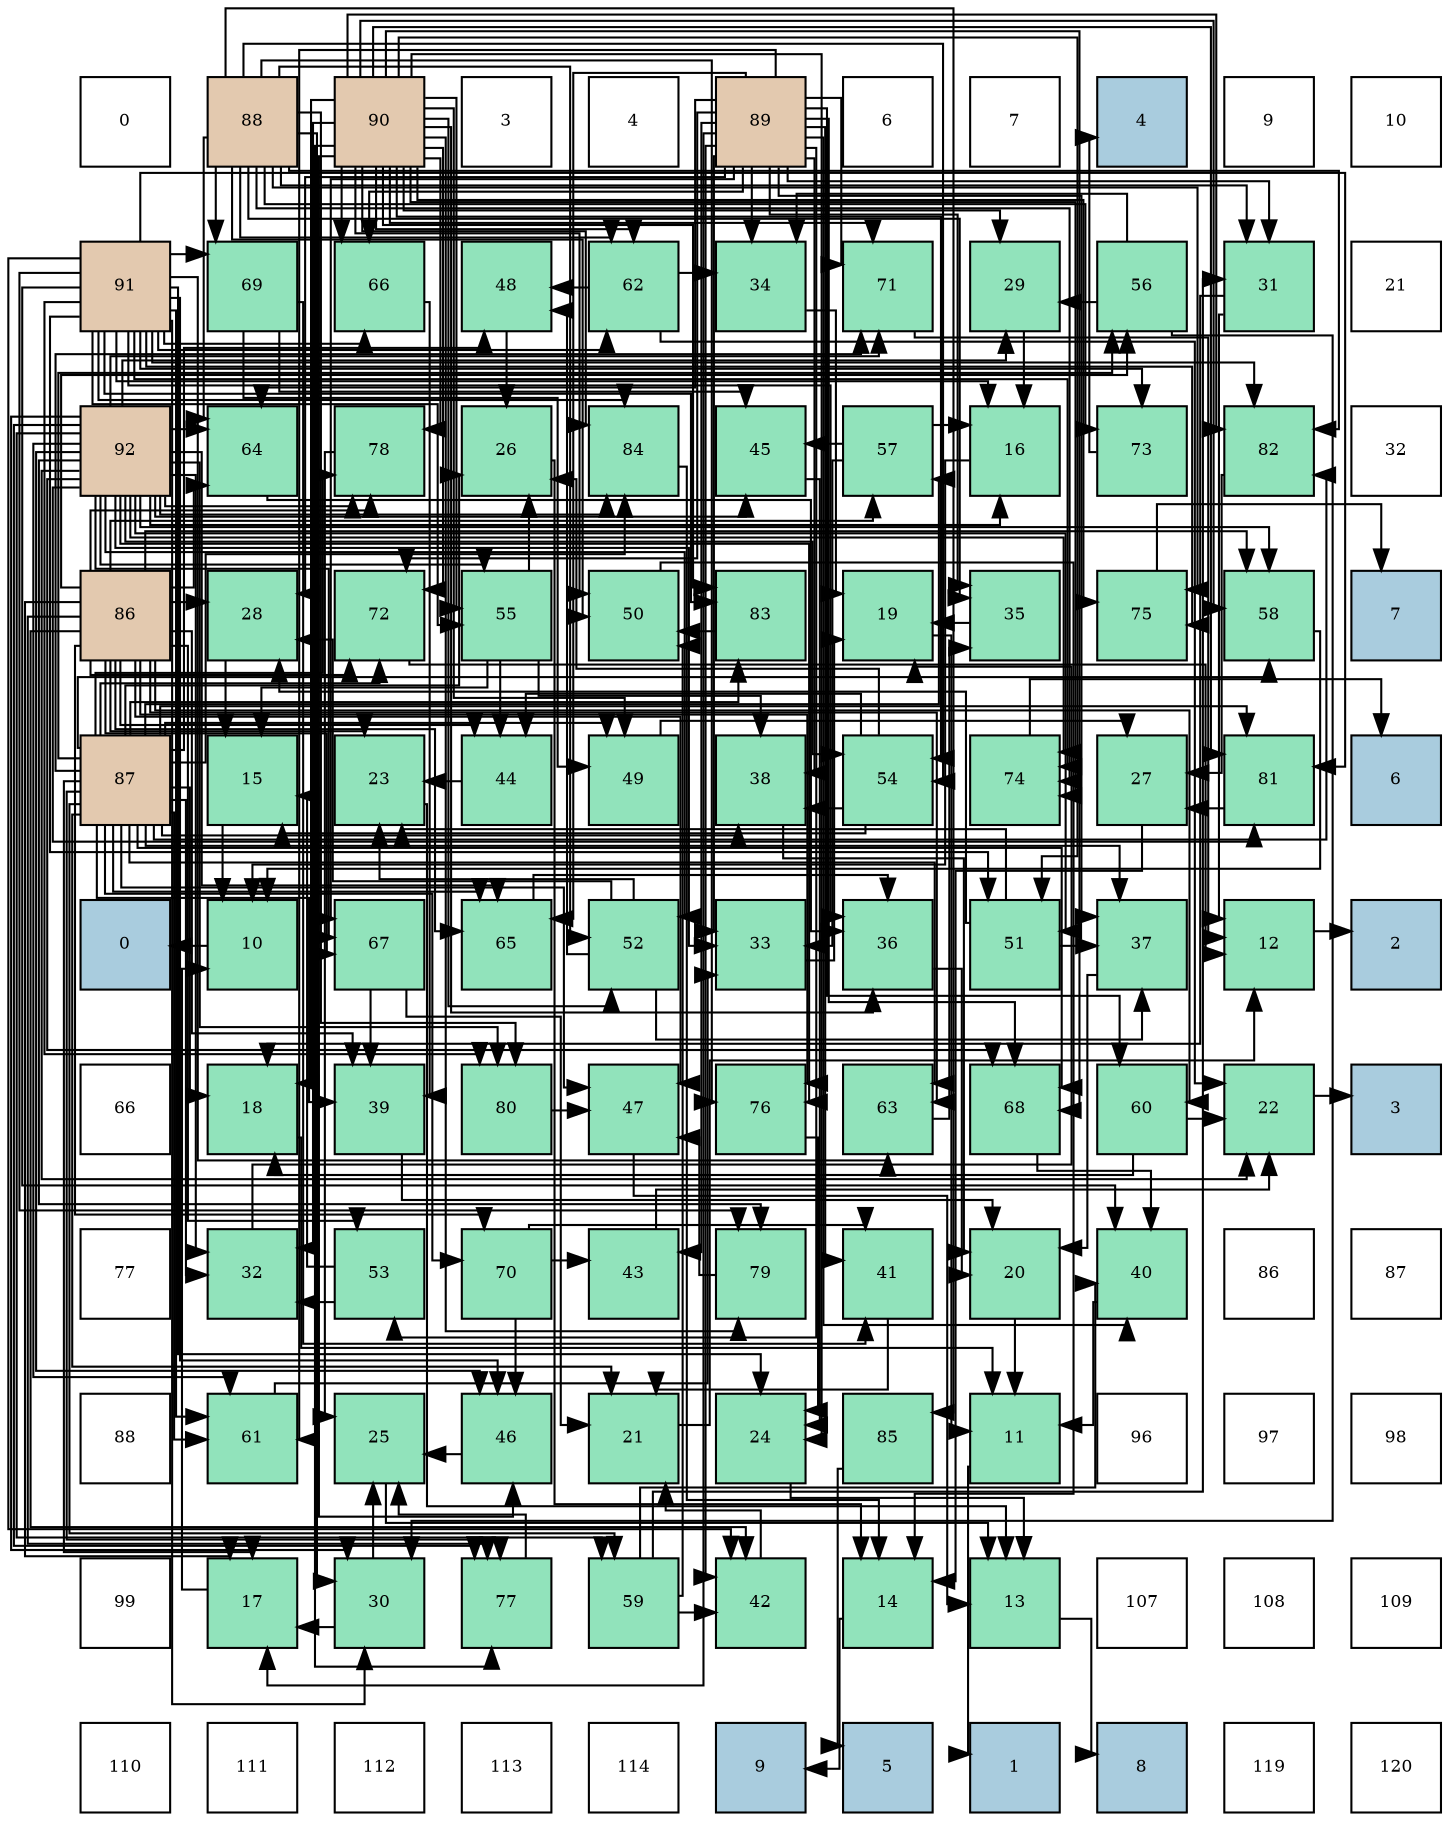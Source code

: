 digraph layout{
 rankdir=TB;
 splines=ortho;
 node [style=filled shape=square fixedsize=true width=0.6];
0[label="0", fontsize=8, fillcolor="#ffffff"];
1[label="88", fontsize=8, fillcolor="#e3c9af"];
2[label="90", fontsize=8, fillcolor="#e3c9af"];
3[label="3", fontsize=8, fillcolor="#ffffff"];
4[label="4", fontsize=8, fillcolor="#ffffff"];
5[label="89", fontsize=8, fillcolor="#e3c9af"];
6[label="6", fontsize=8, fillcolor="#ffffff"];
7[label="7", fontsize=8, fillcolor="#ffffff"];
8[label="4", fontsize=8, fillcolor="#a9ccde"];
9[label="9", fontsize=8, fillcolor="#ffffff"];
10[label="10", fontsize=8, fillcolor="#ffffff"];
11[label="91", fontsize=8, fillcolor="#e3c9af"];
12[label="69", fontsize=8, fillcolor="#91e3bb"];
13[label="66", fontsize=8, fillcolor="#91e3bb"];
14[label="48", fontsize=8, fillcolor="#91e3bb"];
15[label="62", fontsize=8, fillcolor="#91e3bb"];
16[label="34", fontsize=8, fillcolor="#91e3bb"];
17[label="71", fontsize=8, fillcolor="#91e3bb"];
18[label="29", fontsize=8, fillcolor="#91e3bb"];
19[label="56", fontsize=8, fillcolor="#91e3bb"];
20[label="31", fontsize=8, fillcolor="#91e3bb"];
21[label="21", fontsize=8, fillcolor="#ffffff"];
22[label="92", fontsize=8, fillcolor="#e3c9af"];
23[label="64", fontsize=8, fillcolor="#91e3bb"];
24[label="78", fontsize=8, fillcolor="#91e3bb"];
25[label="26", fontsize=8, fillcolor="#91e3bb"];
26[label="84", fontsize=8, fillcolor="#91e3bb"];
27[label="45", fontsize=8, fillcolor="#91e3bb"];
28[label="57", fontsize=8, fillcolor="#91e3bb"];
29[label="16", fontsize=8, fillcolor="#91e3bb"];
30[label="73", fontsize=8, fillcolor="#91e3bb"];
31[label="82", fontsize=8, fillcolor="#91e3bb"];
32[label="32", fontsize=8, fillcolor="#ffffff"];
33[label="86", fontsize=8, fillcolor="#e3c9af"];
34[label="28", fontsize=8, fillcolor="#91e3bb"];
35[label="72", fontsize=8, fillcolor="#91e3bb"];
36[label="55", fontsize=8, fillcolor="#91e3bb"];
37[label="50", fontsize=8, fillcolor="#91e3bb"];
38[label="83", fontsize=8, fillcolor="#91e3bb"];
39[label="19", fontsize=8, fillcolor="#91e3bb"];
40[label="35", fontsize=8, fillcolor="#91e3bb"];
41[label="75", fontsize=8, fillcolor="#91e3bb"];
42[label="58", fontsize=8, fillcolor="#91e3bb"];
43[label="7", fontsize=8, fillcolor="#a9ccde"];
44[label="87", fontsize=8, fillcolor="#e3c9af"];
45[label="15", fontsize=8, fillcolor="#91e3bb"];
46[label="23", fontsize=8, fillcolor="#91e3bb"];
47[label="44", fontsize=8, fillcolor="#91e3bb"];
48[label="49", fontsize=8, fillcolor="#91e3bb"];
49[label="38", fontsize=8, fillcolor="#91e3bb"];
50[label="54", fontsize=8, fillcolor="#91e3bb"];
51[label="74", fontsize=8, fillcolor="#91e3bb"];
52[label="27", fontsize=8, fillcolor="#91e3bb"];
53[label="81", fontsize=8, fillcolor="#91e3bb"];
54[label="6", fontsize=8, fillcolor="#a9ccde"];
55[label="0", fontsize=8, fillcolor="#a9ccde"];
56[label="10", fontsize=8, fillcolor="#91e3bb"];
57[label="67", fontsize=8, fillcolor="#91e3bb"];
58[label="65", fontsize=8, fillcolor="#91e3bb"];
59[label="52", fontsize=8, fillcolor="#91e3bb"];
60[label="33", fontsize=8, fillcolor="#91e3bb"];
61[label="36", fontsize=8, fillcolor="#91e3bb"];
62[label="51", fontsize=8, fillcolor="#91e3bb"];
63[label="37", fontsize=8, fillcolor="#91e3bb"];
64[label="12", fontsize=8, fillcolor="#91e3bb"];
65[label="2", fontsize=8, fillcolor="#a9ccde"];
66[label="66", fontsize=8, fillcolor="#ffffff"];
67[label="18", fontsize=8, fillcolor="#91e3bb"];
68[label="39", fontsize=8, fillcolor="#91e3bb"];
69[label="80", fontsize=8, fillcolor="#91e3bb"];
70[label="47", fontsize=8, fillcolor="#91e3bb"];
71[label="76", fontsize=8, fillcolor="#91e3bb"];
72[label="63", fontsize=8, fillcolor="#91e3bb"];
73[label="68", fontsize=8, fillcolor="#91e3bb"];
74[label="60", fontsize=8, fillcolor="#91e3bb"];
75[label="22", fontsize=8, fillcolor="#91e3bb"];
76[label="3", fontsize=8, fillcolor="#a9ccde"];
77[label="77", fontsize=8, fillcolor="#ffffff"];
78[label="32", fontsize=8, fillcolor="#91e3bb"];
79[label="53", fontsize=8, fillcolor="#91e3bb"];
80[label="70", fontsize=8, fillcolor="#91e3bb"];
81[label="43", fontsize=8, fillcolor="#91e3bb"];
82[label="79", fontsize=8, fillcolor="#91e3bb"];
83[label="41", fontsize=8, fillcolor="#91e3bb"];
84[label="20", fontsize=8, fillcolor="#91e3bb"];
85[label="40", fontsize=8, fillcolor="#91e3bb"];
86[label="86", fontsize=8, fillcolor="#ffffff"];
87[label="87", fontsize=8, fillcolor="#ffffff"];
88[label="88", fontsize=8, fillcolor="#ffffff"];
89[label="61", fontsize=8, fillcolor="#91e3bb"];
90[label="25", fontsize=8, fillcolor="#91e3bb"];
91[label="46", fontsize=8, fillcolor="#91e3bb"];
92[label="21", fontsize=8, fillcolor="#91e3bb"];
93[label="24", fontsize=8, fillcolor="#91e3bb"];
94[label="85", fontsize=8, fillcolor="#91e3bb"];
95[label="11", fontsize=8, fillcolor="#91e3bb"];
96[label="96", fontsize=8, fillcolor="#ffffff"];
97[label="97", fontsize=8, fillcolor="#ffffff"];
98[label="98", fontsize=8, fillcolor="#ffffff"];
99[label="99", fontsize=8, fillcolor="#ffffff"];
100[label="17", fontsize=8, fillcolor="#91e3bb"];
101[label="30", fontsize=8, fillcolor="#91e3bb"];
102[label="77", fontsize=8, fillcolor="#91e3bb"];
103[label="59", fontsize=8, fillcolor="#91e3bb"];
104[label="42", fontsize=8, fillcolor="#91e3bb"];
105[label="14", fontsize=8, fillcolor="#91e3bb"];
106[label="13", fontsize=8, fillcolor="#91e3bb"];
107[label="107", fontsize=8, fillcolor="#ffffff"];
108[label="108", fontsize=8, fillcolor="#ffffff"];
109[label="109", fontsize=8, fillcolor="#ffffff"];
110[label="110", fontsize=8, fillcolor="#ffffff"];
111[label="111", fontsize=8, fillcolor="#ffffff"];
112[label="112", fontsize=8, fillcolor="#ffffff"];
113[label="113", fontsize=8, fillcolor="#ffffff"];
114[label="114", fontsize=8, fillcolor="#ffffff"];
115[label="9", fontsize=8, fillcolor="#a9ccde"];
116[label="5", fontsize=8, fillcolor="#a9ccde"];
117[label="1", fontsize=8, fillcolor="#a9ccde"];
118[label="8", fontsize=8, fillcolor="#a9ccde"];
119[label="119", fontsize=8, fillcolor="#ffffff"];
120[label="120", fontsize=8, fillcolor="#ffffff"];
edge [constraint=false, style=vis];56 -> 55;
95 -> 117;
64 -> 65;
106 -> 118;
105 -> 115;
45 -> 56;
29 -> 56;
100 -> 56;
67 -> 95;
39 -> 95;
84 -> 95;
92 -> 64;
75 -> 76;
46 -> 106;
93 -> 106;
90 -> 106;
25 -> 105;
52 -> 105;
34 -> 45;
18 -> 29;
101 -> 100;
101 -> 90;
20 -> 64;
20 -> 67;
78 -> 39;
60 -> 39;
16 -> 39;
40 -> 39;
61 -> 84;
63 -> 84;
49 -> 84;
68 -> 84;
85 -> 95;
83 -> 92;
104 -> 92;
81 -> 75;
47 -> 46;
27 -> 93;
91 -> 90;
70 -> 106;
14 -> 25;
48 -> 52;
37 -> 105;
62 -> 46;
62 -> 34;
62 -> 63;
59 -> 46;
59 -> 34;
59 -> 63;
59 -> 14;
79 -> 45;
79 -> 78;
50 -> 45;
50 -> 25;
50 -> 49;
50 -> 47;
36 -> 45;
36 -> 25;
36 -> 49;
36 -> 47;
19 -> 18;
19 -> 101;
19 -> 16;
28 -> 29;
28 -> 60;
28 -> 27;
42 -> 56;
103 -> 20;
103 -> 85;
103 -> 104;
103 -> 37;
74 -> 67;
74 -> 75;
89 -> 60;
15 -> 75;
15 -> 16;
15 -> 14;
72 -> 40;
23 -> 61;
58 -> 61;
13 -> 68;
57 -> 92;
57 -> 68;
73 -> 85;
12 -> 83;
12 -> 27;
12 -> 48;
80 -> 83;
80 -> 81;
80 -> 91;
17 -> 64;
35 -> 64;
30 -> 8;
51 -> 54;
41 -> 43;
71 -> 93;
102 -> 90;
24 -> 90;
82 -> 70;
69 -> 70;
53 -> 52;
31 -> 52;
38 -> 37;
26 -> 105;
94 -> 116;
33 -> 100;
33 -> 46;
33 -> 34;
33 -> 68;
33 -> 104;
33 -> 47;
33 -> 70;
33 -> 79;
33 -> 19;
33 -> 28;
33 -> 42;
33 -> 74;
33 -> 72;
33 -> 23;
33 -> 58;
33 -> 57;
33 -> 80;
33 -> 35;
33 -> 71;
33 -> 102;
33 -> 24;
44 -> 100;
44 -> 67;
44 -> 92;
44 -> 25;
44 -> 78;
44 -> 63;
44 -> 49;
44 -> 68;
44 -> 70;
44 -> 14;
44 -> 48;
44 -> 19;
44 -> 28;
44 -> 42;
44 -> 103;
44 -> 89;
44 -> 72;
44 -> 58;
44 -> 73;
44 -> 80;
44 -> 17;
44 -> 35;
44 -> 102;
44 -> 24;
44 -> 53;
44 -> 31;
44 -> 38;
44 -> 26;
1 -> 101;
1 -> 20;
1 -> 40;
1 -> 37;
1 -> 59;
1 -> 50;
1 -> 15;
1 -> 23;
1 -> 12;
1 -> 30;
1 -> 51;
1 -> 41;
1 -> 71;
1 -> 69;
1 -> 31;
1 -> 94;
5 -> 100;
5 -> 34;
5 -> 20;
5 -> 60;
5 -> 16;
5 -> 40;
5 -> 63;
5 -> 49;
5 -> 85;
5 -> 83;
5 -> 104;
5 -> 81;
5 -> 79;
5 -> 74;
5 -> 89;
5 -> 23;
5 -> 58;
5 -> 13;
5 -> 57;
5 -> 73;
5 -> 17;
5 -> 35;
2 -> 67;
2 -> 93;
2 -> 18;
2 -> 78;
2 -> 61;
2 -> 91;
2 -> 48;
2 -> 37;
2 -> 62;
2 -> 59;
2 -> 50;
2 -> 36;
2 -> 42;
2 -> 15;
2 -> 13;
2 -> 73;
2 -> 17;
2 -> 35;
2 -> 51;
2 -> 41;
2 -> 102;
2 -> 24;
2 -> 82;
2 -> 53;
2 -> 31;
2 -> 38;
2 -> 26;
11 -> 29;
11 -> 93;
11 -> 101;
11 -> 61;
11 -> 85;
11 -> 104;
11 -> 91;
11 -> 62;
11 -> 36;
11 -> 89;
11 -> 15;
11 -> 72;
11 -> 13;
11 -> 12;
11 -> 30;
11 -> 51;
11 -> 41;
11 -> 82;
11 -> 69;
11 -> 53;
11 -> 31;
11 -> 38;
11 -> 26;
22 -> 29;
22 -> 75;
22 -> 18;
22 -> 101;
22 -> 78;
22 -> 60;
22 -> 27;
22 -> 91;
22 -> 62;
22 -> 59;
22 -> 50;
22 -> 36;
22 -> 42;
22 -> 103;
22 -> 89;
22 -> 23;
22 -> 58;
22 -> 57;
22 -> 73;
22 -> 17;
22 -> 51;
22 -> 71;
22 -> 102;
22 -> 24;
22 -> 82;
22 -> 69;
22 -> 53;
22 -> 26;
edge [constraint=true, style=invis];
0 -> 11 -> 22 -> 33 -> 44 -> 55 -> 66 -> 77 -> 88 -> 99 -> 110;
1 -> 12 -> 23 -> 34 -> 45 -> 56 -> 67 -> 78 -> 89 -> 100 -> 111;
2 -> 13 -> 24 -> 35 -> 46 -> 57 -> 68 -> 79 -> 90 -> 101 -> 112;
3 -> 14 -> 25 -> 36 -> 47 -> 58 -> 69 -> 80 -> 91 -> 102 -> 113;
4 -> 15 -> 26 -> 37 -> 48 -> 59 -> 70 -> 81 -> 92 -> 103 -> 114;
5 -> 16 -> 27 -> 38 -> 49 -> 60 -> 71 -> 82 -> 93 -> 104 -> 115;
6 -> 17 -> 28 -> 39 -> 50 -> 61 -> 72 -> 83 -> 94 -> 105 -> 116;
7 -> 18 -> 29 -> 40 -> 51 -> 62 -> 73 -> 84 -> 95 -> 106 -> 117;
8 -> 19 -> 30 -> 41 -> 52 -> 63 -> 74 -> 85 -> 96 -> 107 -> 118;
9 -> 20 -> 31 -> 42 -> 53 -> 64 -> 75 -> 86 -> 97 -> 108 -> 119;
10 -> 21 -> 32 -> 43 -> 54 -> 65 -> 76 -> 87 -> 98 -> 109 -> 120;
rank = same {0 -> 1 -> 2 -> 3 -> 4 -> 5 -> 6 -> 7 -> 8 -> 9 -> 10};
rank = same {11 -> 12 -> 13 -> 14 -> 15 -> 16 -> 17 -> 18 -> 19 -> 20 -> 21};
rank = same {22 -> 23 -> 24 -> 25 -> 26 -> 27 -> 28 -> 29 -> 30 -> 31 -> 32};
rank = same {33 -> 34 -> 35 -> 36 -> 37 -> 38 -> 39 -> 40 -> 41 -> 42 -> 43};
rank = same {44 -> 45 -> 46 -> 47 -> 48 -> 49 -> 50 -> 51 -> 52 -> 53 -> 54};
rank = same {55 -> 56 -> 57 -> 58 -> 59 -> 60 -> 61 -> 62 -> 63 -> 64 -> 65};
rank = same {66 -> 67 -> 68 -> 69 -> 70 -> 71 -> 72 -> 73 -> 74 -> 75 -> 76};
rank = same {77 -> 78 -> 79 -> 80 -> 81 -> 82 -> 83 -> 84 -> 85 -> 86 -> 87};
rank = same {88 -> 89 -> 90 -> 91 -> 92 -> 93 -> 94 -> 95 -> 96 -> 97 -> 98};
rank = same {99 -> 100 -> 101 -> 102 -> 103 -> 104 -> 105 -> 106 -> 107 -> 108 -> 109};
rank = same {110 -> 111 -> 112 -> 113 -> 114 -> 115 -> 116 -> 117 -> 118 -> 119 -> 120};
}